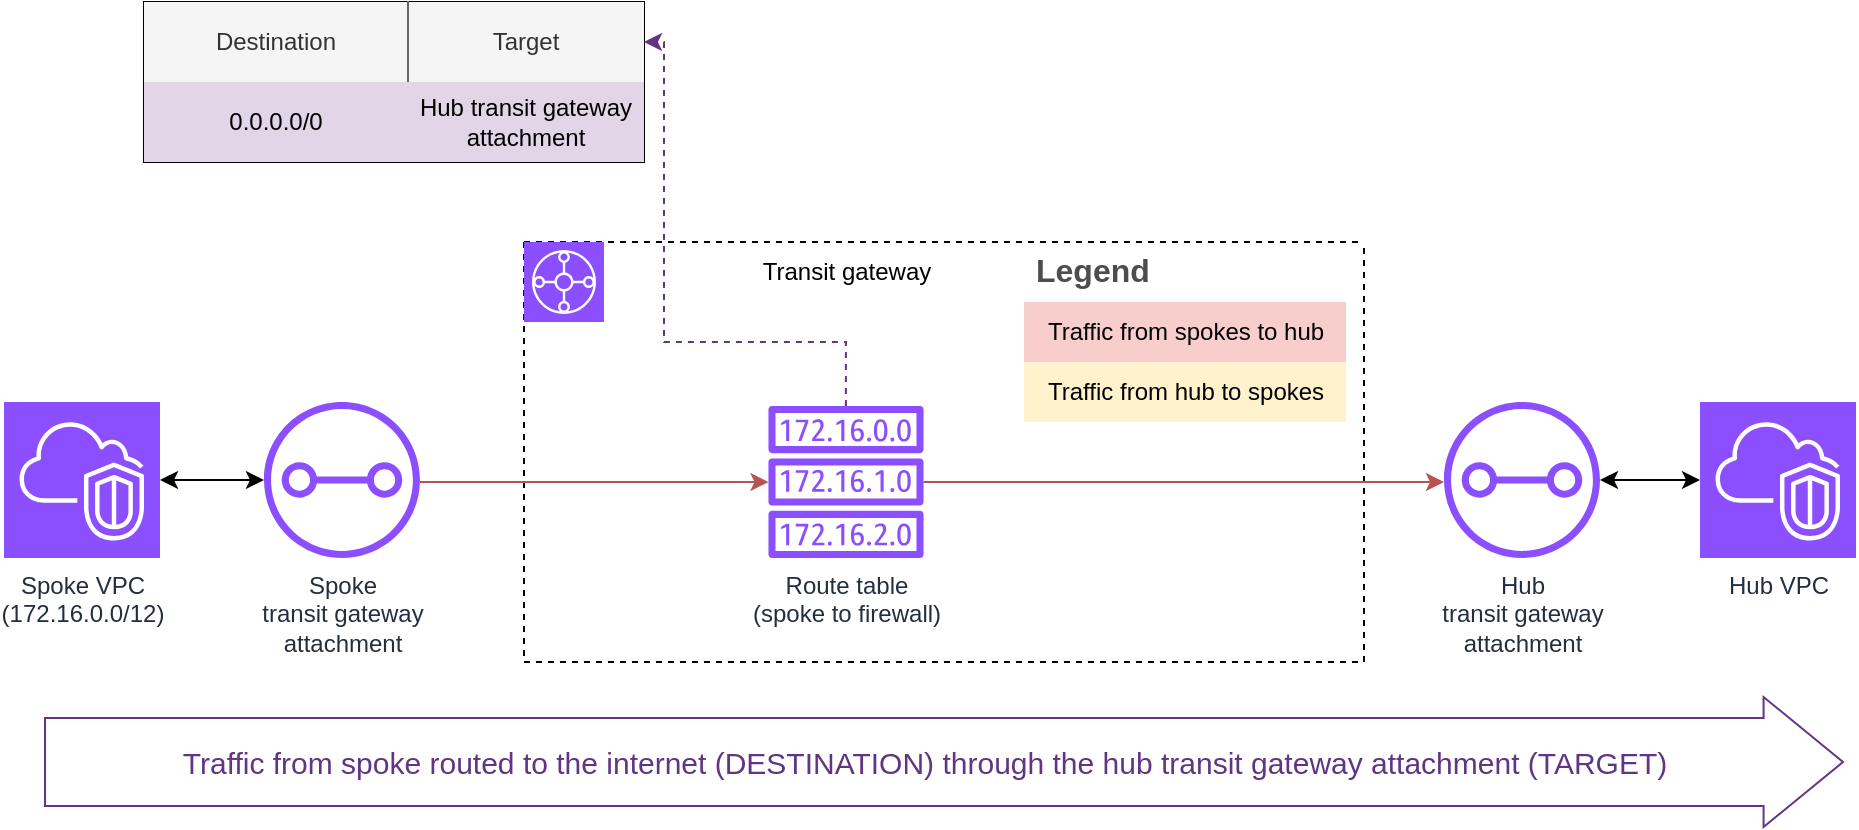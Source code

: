 <mxfile version="26.1.1">
  <diagram name="Page-1" id="tYWkpFjugVyIhqSa52aw">
    <mxGraphModel dx="1687" dy="881" grid="1" gridSize="10" guides="1" tooltips="1" connect="1" arrows="1" fold="1" page="1" pageScale="1" pageWidth="850" pageHeight="1100" math="0" shadow="0">
      <root>
        <mxCell id="0" />
        <mxCell id="1" parent="0" />
        <mxCell id="ZivhqzZswGJpU1-0bC7G-1" value="" style="swimlane;startSize=0;dashed=1;" parent="1" vertex="1">
          <mxGeometry x="270" y="170" width="420" height="210" as="geometry" />
        </mxCell>
        <mxCell id="ZivhqzZswGJpU1-0bC7G-2" value="" style="sketch=0;points=[[0,0,0],[0.25,0,0],[0.5,0,0],[0.75,0,0],[1,0,0],[0,1,0],[0.25,1,0],[0.5,1,0],[0.75,1,0],[1,1,0],[0,0.25,0],[0,0.5,0],[0,0.75,0],[1,0.25,0],[1,0.5,0],[1,0.75,0]];outlineConnect=0;fontColor=#232F3E;fillColor=#8C4FFF;strokeColor=#ffffff;dashed=0;verticalLabelPosition=bottom;verticalAlign=top;align=center;html=1;fontSize=12;fontStyle=0;aspect=fixed;shape=mxgraph.aws4.resourceIcon;resIcon=mxgraph.aws4.transit_gateway;" parent="ZivhqzZswGJpU1-0bC7G-1" vertex="1">
          <mxGeometry width="40" height="40" as="geometry" />
        </mxCell>
        <mxCell id="ZivhqzZswGJpU1-0bC7G-8" value="&lt;div&gt;Route table&lt;/div&gt;&lt;div&gt;(spoke to firewall)&lt;/div&gt;" style="sketch=0;outlineConnect=0;fontColor=#232F3E;gradientColor=none;fillColor=#8C4FFF;strokeColor=none;dashed=0;verticalLabelPosition=bottom;verticalAlign=top;align=center;html=1;fontSize=12;fontStyle=0;aspect=fixed;pointerEvents=1;shape=mxgraph.aws4.route_table;" parent="ZivhqzZswGJpU1-0bC7G-1" vertex="1">
          <mxGeometry x="122" y="82" width="78" height="76" as="geometry" />
        </mxCell>
        <mxCell id="ZivhqzZswGJpU1-0bC7G-21" value="Transit gateway" style="text;html=1;align=center;verticalAlign=middle;resizable=0;points=[];autosize=1;strokeColor=none;fillColor=none;" parent="ZivhqzZswGJpU1-0bC7G-1" vertex="1">
          <mxGeometry x="106" width="110" height="30" as="geometry" />
        </mxCell>
        <mxCell id="ZivhqzZswGJpU1-0bC7G-22" value="Legend" style="shape=table;startSize=30;container=1;collapsible=0;childLayout=tableLayout;fontSize=16;align=left;verticalAlign=top;fillColor=none;strokeColor=none;fontColor=#4D4D4D;fontStyle=1;spacingLeft=6;spacing=0;resizable=0;" parent="ZivhqzZswGJpU1-0bC7G-1" vertex="1">
          <mxGeometry x="250" width="161" height="90" as="geometry" />
        </mxCell>
        <mxCell id="ZivhqzZswGJpU1-0bC7G-23" value="" style="shape=tableRow;horizontal=0;startSize=0;swimlaneHead=0;swimlaneBody=0;strokeColor=inherit;top=0;left=0;bottom=0;right=0;collapsible=0;dropTarget=0;fillColor=none;points=[[0,0.5],[1,0.5]];portConstraint=eastwest;fontSize=12;" parent="ZivhqzZswGJpU1-0bC7G-22" vertex="1">
          <mxGeometry y="30" width="161" height="30" as="geometry" />
        </mxCell>
        <mxCell id="ZivhqzZswGJpU1-0bC7G-24" value="Traffic from spokes to hub" style="shape=partialRectangle;html=1;whiteSpace=wrap;connectable=0;strokeColor=#b85450;overflow=hidden;fillColor=#f8cecc;top=0;left=0;bottom=0;right=0;pointerEvents=1;fontSize=12;align=left;spacingLeft=10;spacingRight=4;" parent="ZivhqzZswGJpU1-0bC7G-23" vertex="1">
          <mxGeometry width="161" height="30" as="geometry">
            <mxRectangle width="161" height="30" as="alternateBounds" />
          </mxGeometry>
        </mxCell>
        <mxCell id="ZivhqzZswGJpU1-0bC7G-25" value="" style="shape=tableRow;horizontal=0;startSize=0;swimlaneHead=0;swimlaneBody=0;strokeColor=inherit;top=0;left=0;bottom=0;right=0;collapsible=0;dropTarget=0;fillColor=none;points=[[0,0.5],[1,0.5]];portConstraint=eastwest;fontSize=12;" parent="ZivhqzZswGJpU1-0bC7G-22" vertex="1">
          <mxGeometry y="60" width="161" height="30" as="geometry" />
        </mxCell>
        <mxCell id="ZivhqzZswGJpU1-0bC7G-26" value="Traffic from hub to spokes" style="shape=partialRectangle;html=1;whiteSpace=wrap;connectable=0;strokeColor=#d6b656;overflow=hidden;fillColor=#fff2cc;top=0;left=0;bottom=0;right=0;pointerEvents=1;fontSize=12;align=left;spacingLeft=10;spacingRight=4;" parent="ZivhqzZswGJpU1-0bC7G-25" vertex="1">
          <mxGeometry width="161" height="30" as="geometry">
            <mxRectangle width="161" height="30" as="alternateBounds" />
          </mxGeometry>
        </mxCell>
        <mxCell id="ZivhqzZswGJpU1-0bC7G-27" value="Hub VPC" style="sketch=0;points=[[0,0,0],[0.25,0,0],[0.5,0,0],[0.75,0,0],[1,0,0],[0,1,0],[0.25,1,0],[0.5,1,0],[0.75,1,0],[1,1,0],[0,0.25,0],[0,0.5,0],[0,0.75,0],[1,0.25,0],[1,0.5,0],[1,0.75,0]];outlineConnect=0;fontColor=#232F3E;fillColor=#8C4FFF;strokeColor=#ffffff;dashed=0;verticalLabelPosition=bottom;verticalAlign=top;align=center;html=1;fontSize=12;fontStyle=0;aspect=fixed;shape=mxgraph.aws4.resourceIcon;resIcon=mxgraph.aws4.vpc;" parent="1" vertex="1">
          <mxGeometry x="858" y="250" width="78" height="78" as="geometry" />
        </mxCell>
        <mxCell id="ZivhqzZswGJpU1-0bC7G-62" style="edgeStyle=orthogonalEdgeStyle;rounded=0;orthogonalLoop=1;jettySize=auto;html=1;startArrow=classic;startFill=1;" parent="1" source="ZivhqzZswGJpU1-0bC7G-28" target="ZivhqzZswGJpU1-0bC7G-14" edge="1">
          <mxGeometry relative="1" as="geometry" />
        </mxCell>
        <mxCell id="ZivhqzZswGJpU1-0bC7G-28" value="&lt;div&gt;Spoke VPC&lt;/div&gt;&lt;div&gt;(172.16.0.0/12)&lt;/div&gt;" style="sketch=0;points=[[0,0,0],[0.25,0,0],[0.5,0,0],[0.75,0,0],[1,0,0],[0,1,0],[0.25,1,0],[0.5,1,0],[0.75,1,0],[1,1,0],[0,0.25,0],[0,0.5,0],[0,0.75,0],[1,0.25,0],[1,0.5,0],[1,0.75,0]];outlineConnect=0;fontColor=#232F3E;fillColor=#8C4FFF;strokeColor=#ffffff;dashed=0;verticalLabelPosition=bottom;verticalAlign=top;align=center;html=1;fontSize=12;fontStyle=0;aspect=fixed;shape=mxgraph.aws4.resourceIcon;resIcon=mxgraph.aws4.vpc;" parent="1" vertex="1">
          <mxGeometry x="10" y="250" width="78" height="78" as="geometry" />
        </mxCell>
        <mxCell id="ZivhqzZswGJpU1-0bC7G-30" value="" style="shape=table;startSize=0;container=1;collapsible=0;childLayout=tableLayout;" parent="1" vertex="1">
          <mxGeometry x="80" y="50" width="250" height="80" as="geometry" />
        </mxCell>
        <mxCell id="ZivhqzZswGJpU1-0bC7G-31" value="" style="shape=tableRow;horizontal=0;startSize=0;swimlaneHead=0;swimlaneBody=0;strokeColor=inherit;top=0;left=0;bottom=0;right=0;collapsible=0;dropTarget=0;fillColor=none;points=[[0,0.5],[1,0.5]];portConstraint=eastwest;" parent="ZivhqzZswGJpU1-0bC7G-30" vertex="1">
          <mxGeometry width="250" height="40" as="geometry" />
        </mxCell>
        <mxCell id="ZivhqzZswGJpU1-0bC7G-32" value="Destination" style="shape=partialRectangle;html=1;whiteSpace=wrap;connectable=0;strokeColor=#666666;overflow=hidden;fillColor=#f5f5f5;top=0;left=0;bottom=0;right=1;pointerEvents=1;align=center;fontColor=#333333;" parent="ZivhqzZswGJpU1-0bC7G-31" vertex="1">
          <mxGeometry width="132" height="40" as="geometry">
            <mxRectangle width="132" height="40" as="alternateBounds" />
          </mxGeometry>
        </mxCell>
        <mxCell id="ZivhqzZswGJpU1-0bC7G-33" value="Target" style="shape=partialRectangle;html=1;whiteSpace=wrap;connectable=0;strokeColor=#666666;overflow=hidden;fillColor=#f5f5f5;top=0;left=1;bottom=0;right=0;pointerEvents=1;fontColor=#333333;" parent="ZivhqzZswGJpU1-0bC7G-31" vertex="1">
          <mxGeometry x="132" width="118" height="40" as="geometry">
            <mxRectangle width="118" height="40" as="alternateBounds" />
          </mxGeometry>
        </mxCell>
        <mxCell id="ZivhqzZswGJpU1-0bC7G-37" value="" style="shape=tableRow;horizontal=0;startSize=0;swimlaneHead=0;swimlaneBody=0;strokeColor=inherit;top=0;left=0;bottom=0;right=0;collapsible=0;dropTarget=0;fillColor=none;points=[[0,0.5],[1,0.5]];portConstraint=eastwest;" parent="ZivhqzZswGJpU1-0bC7G-30" vertex="1">
          <mxGeometry y="40" width="250" height="40" as="geometry" />
        </mxCell>
        <mxCell id="ZivhqzZswGJpU1-0bC7G-38" value="0.0.0.0/0" style="shape=partialRectangle;html=1;whiteSpace=wrap;connectable=0;strokeColor=#9673a6;overflow=hidden;fillColor=#e1d5e7;top=0;left=0;bottom=0;right=0;pointerEvents=1;" parent="ZivhqzZswGJpU1-0bC7G-37" vertex="1">
          <mxGeometry width="132" height="40" as="geometry">
            <mxRectangle width="132" height="40" as="alternateBounds" />
          </mxGeometry>
        </mxCell>
        <mxCell id="ZivhqzZswGJpU1-0bC7G-39" value="Hub transit gateway attachment" style="shape=partialRectangle;html=1;whiteSpace=wrap;connectable=0;strokeColor=#9673a6;overflow=hidden;fillColor=#e1d5e7;top=0;left=0;bottom=0;right=0;pointerEvents=1;" parent="ZivhqzZswGJpU1-0bC7G-37" vertex="1">
          <mxGeometry x="132" width="118" height="40" as="geometry">
            <mxRectangle width="118" height="40" as="alternateBounds" />
          </mxGeometry>
        </mxCell>
        <mxCell id="ZivhqzZswGJpU1-0bC7G-63" style="edgeStyle=orthogonalEdgeStyle;rounded=0;orthogonalLoop=1;jettySize=auto;html=1;startArrow=classic;startFill=1;" parent="1" source="ZivhqzZswGJpU1-0bC7G-20" target="ZivhqzZswGJpU1-0bC7G-27" edge="1">
          <mxGeometry relative="1" as="geometry" />
        </mxCell>
        <mxCell id="ZivhqzZswGJpU1-0bC7G-20" value="&lt;div&gt;Hub&lt;/div&gt;&lt;div&gt;transit gateway&lt;/div&gt;&lt;div&gt;attachment&lt;/div&gt;" style="sketch=0;outlineConnect=0;fontColor=#232F3E;gradientColor=none;fillColor=#8C4FFF;strokeColor=none;dashed=0;verticalLabelPosition=bottom;verticalAlign=top;align=center;html=1;fontSize=12;fontStyle=0;aspect=fixed;pointerEvents=1;shape=mxgraph.aws4.transit_gateway_attachment;" parent="1" vertex="1">
          <mxGeometry x="730" y="250" width="78" height="78" as="geometry" />
        </mxCell>
        <mxCell id="ZivhqzZswGJpU1-0bC7G-58" style="edgeStyle=orthogonalEdgeStyle;rounded=0;orthogonalLoop=1;jettySize=auto;html=1;curved=1;fillColor=#f8cecc;strokeColor=#b85450;" parent="1" source="ZivhqzZswGJpU1-0bC7G-14" target="ZivhqzZswGJpU1-0bC7G-8" edge="1">
          <mxGeometry relative="1" as="geometry">
            <Array as="points">
              <mxPoint x="230" y="290" />
              <mxPoint x="230" y="290" />
            </Array>
          </mxGeometry>
        </mxCell>
        <mxCell id="ZivhqzZswGJpU1-0bC7G-14" value="&lt;div&gt;Spoke&lt;/div&gt;&lt;div&gt;transit gateway&lt;/div&gt;&lt;div&gt;attachment&lt;/div&gt;" style="sketch=0;outlineConnect=0;fontColor=#232F3E;gradientColor=none;fillColor=#8C4FFF;strokeColor=none;dashed=0;verticalLabelPosition=bottom;verticalAlign=top;align=center;html=1;fontSize=12;fontStyle=0;aspect=fixed;pointerEvents=1;shape=mxgraph.aws4.transit_gateway_attachment;" parent="1" vertex="1">
          <mxGeometry x="140" y="250" width="78" height="78" as="geometry" />
        </mxCell>
        <mxCell id="ZivhqzZswGJpU1-0bC7G-56" style="edgeStyle=orthogonalEdgeStyle;rounded=0;orthogonalLoop=1;jettySize=auto;html=1;dashed=1;strokeColor=light-dark(#613583, #ededed);" parent="1" source="ZivhqzZswGJpU1-0bC7G-8" target="ZivhqzZswGJpU1-0bC7G-31" edge="1">
          <mxGeometry relative="1" as="geometry">
            <Array as="points">
              <mxPoint x="431" y="220" />
              <mxPoint x="340" y="220" />
              <mxPoint x="340" y="70" />
            </Array>
          </mxGeometry>
        </mxCell>
        <mxCell id="ZivhqzZswGJpU1-0bC7G-60" style="edgeStyle=orthogonalEdgeStyle;rounded=0;orthogonalLoop=1;jettySize=auto;html=1;curved=1;fillColor=#f8cecc;strokeColor=#b85450;" parent="1" source="ZivhqzZswGJpU1-0bC7G-8" target="ZivhqzZswGJpU1-0bC7G-20" edge="1">
          <mxGeometry relative="1" as="geometry">
            <Array as="points">
              <mxPoint x="680" y="290" />
              <mxPoint x="680" y="290" />
            </Array>
          </mxGeometry>
        </mxCell>
        <mxCell id="kVEKrC3F90sRtNk4gE4x-1" value="" style="shape=flexArrow;endArrow=classic;html=1;rounded=0;width=44;endSize=12.903;strokeColor=light-dark(#613583, #ededed);fontColor=light-dark(#613583, #ededed);" edge="1" parent="1">
          <mxGeometry width="50" height="50" relative="1" as="geometry">
            <mxPoint x="30" y="430" as="sourcePoint" />
            <mxPoint x="930" y="430" as="targetPoint" />
          </mxGeometry>
        </mxCell>
        <mxCell id="kVEKrC3F90sRtNk4gE4x-2" value="&lt;font&gt;Traffic from spoke routed to the internet (DESTINATION) through the hub transit gateway attachment (TARGET)&lt;/font&gt;" style="edgeLabel;html=1;align=center;verticalAlign=middle;resizable=0;points=[];fontColor=light-dark(#613583, #ededed);fontSize=15;" vertex="1" connectable="0" parent="kVEKrC3F90sRtNk4gE4x-1">
          <mxGeometry x="0.167" y="4" relative="1" as="geometry">
            <mxPoint x="-85" y="4" as="offset" />
          </mxGeometry>
        </mxCell>
      </root>
    </mxGraphModel>
  </diagram>
</mxfile>
